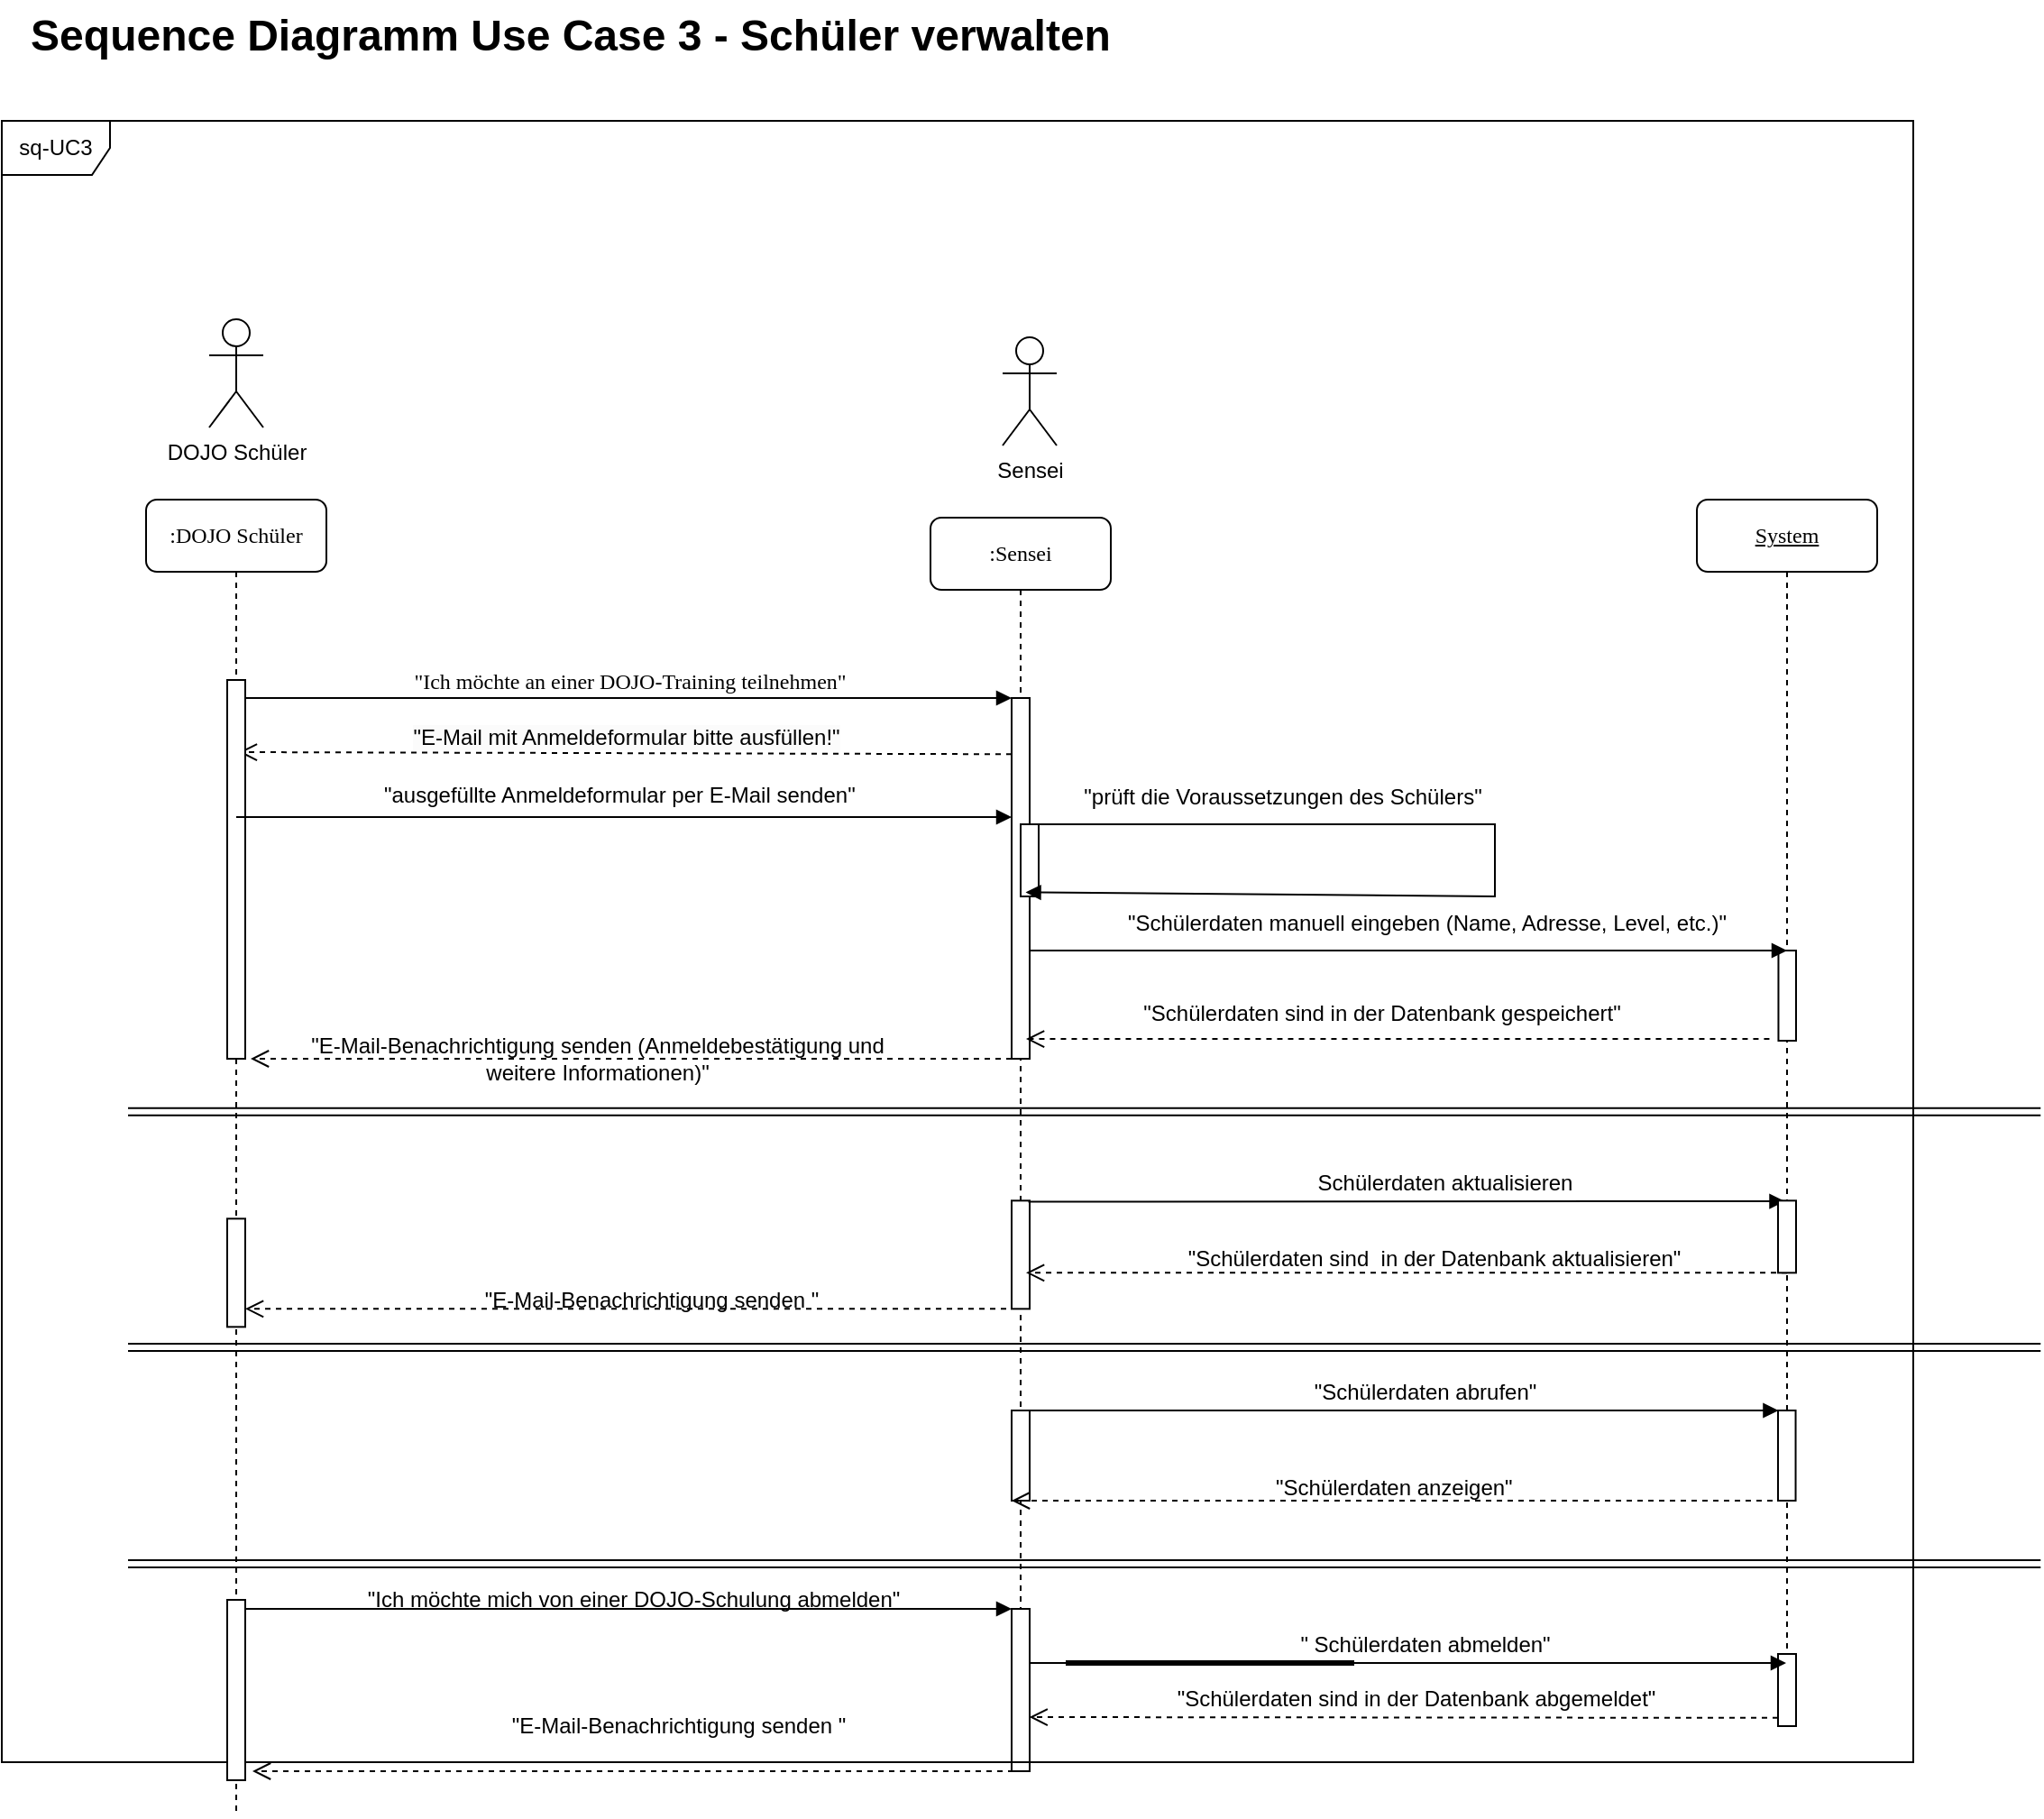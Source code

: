 <mxfile version="24.4.4" type="github">
  <diagram name="Seite-1" id="GB2Q8OnwF6qq9BIMVXFV">
    <mxGraphModel dx="2288" dy="2287" grid="1" gridSize="10" guides="1" tooltips="1" connect="1" arrows="1" fold="1" page="1" pageScale="1" pageWidth="827" pageHeight="1169" math="0" shadow="0">
      <root>
        <mxCell id="0" />
        <mxCell id="1" parent="0" />
        <mxCell id="iT4GloKtLytV3V8M5QPG-1" value="&lt;u&gt;System&lt;/u&gt;" style="shape=umlLifeline;perimeter=lifelinePerimeter;whiteSpace=wrap;html=1;container=1;collapsible=0;recursiveResize=0;outlineConnect=0;rounded=1;shadow=0;comic=0;labelBackgroundColor=none;strokeWidth=1;fontFamily=Verdana;fontSize=12;align=center;" parent="1" vertex="1">
          <mxGeometry x="960" y="80" width="100" height="680" as="geometry" />
        </mxCell>
        <mxCell id="iT4GloKtLytV3V8M5QPG-7" value="&quot;Ich möchte an einer DOJO-Training teilnehmen&quot;" style="html=1;verticalAlign=bottom;endArrow=block;entryX=0;entryY=0;labelBackgroundColor=none;fontFamily=Verdana;fontSize=12;edgeStyle=elbowEdgeStyle;elbow=vertical;" parent="1" target="iT4GloKtLytV3V8M5QPG-11" edge="1">
          <mxGeometry x="0.003" relative="1" as="geometry">
            <mxPoint x="155" y="190" as="sourcePoint" />
            <mxPoint as="offset" />
          </mxGeometry>
        </mxCell>
        <mxCell id="iT4GloKtLytV3V8M5QPG-9" value="" style="group" parent="1" vertex="1" connectable="0">
          <mxGeometry x="510" y="-70" width="512" height="830" as="geometry" />
        </mxCell>
        <mxCell id="iT4GloKtLytV3V8M5QPG-10" value=":Sensei" style="shape=umlLifeline;perimeter=lifelinePerimeter;whiteSpace=wrap;html=1;container=1;collapsible=0;recursiveResize=0;outlineConnect=0;rounded=1;shadow=0;comic=0;labelBackgroundColor=none;strokeWidth=1;fontFamily=Verdana;fontSize=12;align=center;" parent="iT4GloKtLytV3V8M5QPG-9" vertex="1">
          <mxGeometry x="25" y="160" width="100" height="660" as="geometry" />
        </mxCell>
        <mxCell id="iT4GloKtLytV3V8M5QPG-11" value="" style="html=1;points=[];perimeter=orthogonalPerimeter;rounded=0;shadow=0;comic=0;labelBackgroundColor=none;strokeWidth=1;fontFamily=Verdana;fontSize=12;align=center;" parent="iT4GloKtLytV3V8M5QPG-10" vertex="1">
          <mxGeometry x="45" y="100" width="10" height="200" as="geometry" />
        </mxCell>
        <mxCell id="iT4GloKtLytV3V8M5QPG-14" value="" style="group" parent="iT4GloKtLytV3V8M5QPG-9" vertex="1" connectable="0">
          <mxGeometry y="-20" width="160" height="140" as="geometry" />
        </mxCell>
        <mxCell id="iT4GloKtLytV3V8M5QPG-15" value="Sensei" style="shape=umlActor;verticalLabelPosition=bottom;verticalAlign=top;html=1;outlineConnect=0;" parent="iT4GloKtLytV3V8M5QPG-14" vertex="1">
          <mxGeometry x="65" y="80" width="30" height="60" as="geometry" />
        </mxCell>
        <mxCell id="iT4GloKtLytV3V8M5QPG-41" value="&lt;span style=&quot;font-size: 12px; text-align: left; background-color: rgb(251, 251, 251);&quot;&gt;&quot;E-Mail mit Anmeldeformular bitte ausfüllen!&quot;&lt;/span&gt;" style="html=1;verticalAlign=bottom;endArrow=open;dashed=1;endSize=8;curved=0;rounded=0;entryX=0.806;entryY=0.242;entryDx=0;entryDy=0;entryPerimeter=0;exitX=0.163;exitY=0.234;exitDx=0;exitDy=0;exitPerimeter=0;" parent="iT4GloKtLytV3V8M5QPG-9" edge="1">
          <mxGeometry relative="1" as="geometry">
            <mxPoint x="70.0" y="291.14" as="sourcePoint" />
            <mxPoint x="-358.57" y="290.0" as="targetPoint" />
          </mxGeometry>
        </mxCell>
        <mxCell id="iT4GloKtLytV3V8M5QPG-23" value="" style="html=1;verticalAlign=bottom;endArrow=open;dashed=1;endSize=8;labelBackgroundColor=none;fontFamily=Verdana;fontSize=12;edgeStyle=elbowEdgeStyle;elbow=vertical;entryX=0.8;entryY=0.352;entryDx=0;entryDy=0;entryPerimeter=0;" parent="iT4GloKtLytV3V8M5QPG-9" edge="1">
          <mxGeometry relative="1" as="geometry">
            <mxPoint x="-352" y="460.96" as="targetPoint" />
            <Array as="points">
              <mxPoint x="15" y="460" />
              <mxPoint x="45" y="460" />
            </Array>
            <mxPoint x="70" y="460" as="sourcePoint" />
          </mxGeometry>
        </mxCell>
        <mxCell id="ui6UdAxHdeox8us72X0l-1" value="Schülerdaten aktualisieren" style="text;html=1;align=center;verticalAlign=middle;resizable=0;points=[];autosize=1;strokeColor=none;fillColor=none;" vertex="1" parent="iT4GloKtLytV3V8M5QPG-9">
          <mxGeometry x="230" y="513.67" width="160" height="30" as="geometry" />
        </mxCell>
        <mxCell id="iT4GloKtLytV3V8M5QPG-44" value="&quot;prüft die Voraussetzungen des Schülers&quot;" style="text;html=1;align=center;verticalAlign=middle;resizable=0;points=[];autosize=1;strokeColor=none;fillColor=none;" parent="iT4GloKtLytV3V8M5QPG-9" vertex="1">
          <mxGeometry x="100" y="300" width="240" height="30" as="geometry" />
        </mxCell>
        <mxCell id="iT4GloKtLytV3V8M5QPG-4" value="" style="html=1;points=[];perimeter=orthogonalPerimeter;rounded=0;shadow=0;comic=0;labelBackgroundColor=none;strokeWidth=1;fontFamily=Verdana;fontSize=12;align=center;" parent="iT4GloKtLytV3V8M5QPG-9" vertex="1">
          <mxGeometry x="495.231" y="400" width="9.769" height="50" as="geometry" />
        </mxCell>
        <mxCell id="ui6UdAxHdeox8us72X0l-24" value="" style="html=1;points=[];perimeter=orthogonalPerimeter;rounded=0;shadow=0;comic=0;labelBackgroundColor=none;strokeWidth=1;fontFamily=Verdana;fontSize=12;align=center;" vertex="1" parent="iT4GloKtLytV3V8M5QPG-9">
          <mxGeometry x="75" y="330" width="10" height="40" as="geometry" />
        </mxCell>
        <mxCell id="ui6UdAxHdeox8us72X0l-21" value="" style="html=1;points=[];perimeter=orthogonalPerimeter;rounded=0;shadow=0;comic=0;labelBackgroundColor=none;strokeWidth=1;fontFamily=Verdana;fontSize=12;align=center;" vertex="1" parent="iT4GloKtLytV3V8M5QPG-9">
          <mxGeometry x="495.001" y="655" width="9.769" height="50" as="geometry" />
        </mxCell>
        <mxCell id="iT4GloKtLytV3V8M5QPG-17" value="" style="html=1;points=[];perimeter=orthogonalPerimeter;rounded=0;shadow=0;comic=0;labelBackgroundColor=none;strokeWidth=1;fontFamily=Verdana;fontSize=12;align=center;" parent="iT4GloKtLytV3V8M5QPG-9" vertex="1">
          <mxGeometry x="70" y="538.67" width="10" height="60" as="geometry" />
        </mxCell>
        <mxCell id="iT4GloKtLytV3V8M5QPG-18" value="" style="group" parent="iT4GloKtLytV3V8M5QPG-9" vertex="1" connectable="0">
          <mxGeometry x="125" y="543.67" width="328.75" height="30" as="geometry" />
        </mxCell>
        <mxCell id="ui6UdAxHdeox8us72X0l-2" value="&quot;&lt;span style=&quot;background-color: initial;&quot;&gt;Schülerdaten sind&amp;nbsp; in der Datenbank&amp;nbsp;&lt;/span&gt;aktualisieren&lt;span style=&quot;background-color: initial;&quot;&gt;&quot;&lt;/span&gt;" style="text;html=1;align=center;verticalAlign=middle;resizable=0;points=[];autosize=1;strokeColor=none;fillColor=none;" vertex="1" parent="iT4GloKtLytV3V8M5QPG-18">
          <mxGeometry x="28.75" y="12" width="300" height="30" as="geometry" />
        </mxCell>
        <mxCell id="iT4GloKtLytV3V8M5QPG-20" value="" style="html=1;verticalAlign=bottom;endArrow=block;labelBackgroundColor=none;fontFamily=Verdana;fontSize=12;edgeStyle=elbowEdgeStyle;elbow=vertical;" parent="iT4GloKtLytV3V8M5QPG-9" edge="1">
          <mxGeometry relative="1" as="geometry">
            <mxPoint x="79.25" y="539.24" as="sourcePoint" />
            <mxPoint x="498.75" y="539.24" as="targetPoint" />
          </mxGeometry>
        </mxCell>
        <mxCell id="iT4GloKtLytV3V8M5QPG-13" value="" style="html=1;points=[[0,0,0,0,5],[0,1,0,0,-5],[1,0,0,0,5],[1,1,0,0,-5]];perimeter=orthogonalPerimeter;outlineConnect=0;targetShapes=umlLifeline;portConstraint=eastwest;newEdgeStyle={&quot;curved&quot;:0,&quot;rounded&quot;:0};" parent="iT4GloKtLytV3V8M5QPG-9" vertex="1">
          <mxGeometry x="70" y="765" width="10" height="90" as="geometry" />
        </mxCell>
        <mxCell id="ui6UdAxHdeox8us72X0l-11" value="" style="html=1;points=[];perimeter=orthogonalPerimeter;rounded=0;shadow=0;comic=0;labelBackgroundColor=none;strokeWidth=1;fontFamily=Verdana;fontSize=12;align=center;" vertex="1" parent="iT4GloKtLytV3V8M5QPG-9">
          <mxGeometry x="495" y="790" width="10" height="40" as="geometry" />
        </mxCell>
        <mxCell id="ui6UdAxHdeox8us72X0l-12" value="" style="html=1;verticalAlign=bottom;endArrow=block;labelBackgroundColor=none;fontFamily=Verdana;fontSize=12;edgeStyle=elbowEdgeStyle;elbow=vertical;" edge="1" parent="iT4GloKtLytV3V8M5QPG-9">
          <mxGeometry relative="1" as="geometry">
            <mxPoint x="80" y="795" as="sourcePoint" />
            <mxPoint x="499.5" y="795" as="targetPoint" />
          </mxGeometry>
        </mxCell>
        <mxCell id="ui6UdAxHdeox8us72X0l-5" value="" style="html=1;verticalAlign=bottom;endArrow=open;dashed=1;endSize=8;labelBackgroundColor=none;fontFamily=Verdana;fontSize=12;edgeStyle=elbowEdgeStyle;elbow=vertical;entryX=0.8;entryY=0.352;entryDx=0;entryDy=0;entryPerimeter=0;" edge="1" parent="iT4GloKtLytV3V8M5QPG-9">
          <mxGeometry relative="1" as="geometry">
            <mxPoint x="78.01" y="579.63" as="targetPoint" />
            <Array as="points">
              <mxPoint x="445.01" y="578.67" />
              <mxPoint x="475.01" y="578.67" />
            </Array>
            <mxPoint x="500.01" y="578.67" as="sourcePoint" />
          </mxGeometry>
        </mxCell>
        <mxCell id="iT4GloKtLytV3V8M5QPG-19" value="" style="html=1;points=[];perimeter=orthogonalPerimeter;rounded=0;shadow=0;comic=0;labelBackgroundColor=none;strokeWidth=1;fontFamily=Verdana;fontSize=12;align=center;" parent="iT4GloKtLytV3V8M5QPG-9" vertex="1">
          <mxGeometry x="495" y="538.67" width="10" height="40" as="geometry" />
        </mxCell>
        <mxCell id="iT4GloKtLytV3V8M5QPG-25" value="" style="html=1;verticalAlign=bottom;endArrow=block;entryX=0;entryY=0;labelBackgroundColor=none;fontFamily=Verdana;fontSize=12;edgeStyle=elbowEdgeStyle;elbow=vertical;" parent="iT4GloKtLytV3V8M5QPG-9" edge="1">
          <mxGeometry x="0.003" relative="1" as="geometry">
            <mxPoint x="-355" y="765" as="sourcePoint" />
            <mxPoint x="70" y="765" as="targetPoint" />
            <mxPoint as="offset" />
          </mxGeometry>
        </mxCell>
        <mxCell id="ui6UdAxHdeox8us72X0l-13" value="" style="html=1;points=[];perimeter=orthogonalPerimeter;rounded=0;shadow=0;comic=0;labelBackgroundColor=none;strokeWidth=1;fontFamily=Verdana;fontSize=12;align=center;" vertex="1" parent="iT4GloKtLytV3V8M5QPG-9">
          <mxGeometry x="70" y="655" width="10" height="50" as="geometry" />
        </mxCell>
        <mxCell id="ui6UdAxHdeox8us72X0l-15" value="&quot; Schülerdaten abmelden&quot;" style="text;html=1;align=center;verticalAlign=middle;resizable=0;points=[];autosize=1;strokeColor=none;fillColor=none;" vertex="1" parent="iT4GloKtLytV3V8M5QPG-9">
          <mxGeometry x="219.37" y="770" width="160" height="30" as="geometry" />
        </mxCell>
        <mxCell id="iT4GloKtLytV3V8M5QPG-22" value="" style="html=1;verticalAlign=bottom;endArrow=open;dashed=1;endSize=8;labelBackgroundColor=none;fontFamily=Verdana;fontSize=12;edgeStyle=elbowEdgeStyle;elbow=vertical;exitX=0.017;exitY=0.995;exitDx=0;exitDy=0;exitPerimeter=0;" parent="iT4GloKtLytV3V8M5QPG-9" edge="1">
          <mxGeometry relative="1" as="geometry">
            <mxPoint x="79.83" y="825" as="targetPoint" />
            <Array as="points" />
            <mxPoint x="495.0" y="825.43" as="sourcePoint" />
          </mxGeometry>
        </mxCell>
        <mxCell id="ui6UdAxHdeox8us72X0l-16" value="&quot;&lt;span style=&quot;background-color: initial;&quot;&gt;Schülerdaten sind in der Datenbank abgemeldet&lt;/span&gt;&lt;span style=&quot;background-color: initial;&quot;&gt;&quot;&lt;/span&gt;" style="text;html=1;align=center;verticalAlign=middle;resizable=0;points=[];autosize=1;strokeColor=none;fillColor=none;" vertex="1" parent="iT4GloKtLytV3V8M5QPG-9">
          <mxGeometry x="149.37" y="800" width="290" height="30" as="geometry" />
        </mxCell>
        <mxCell id="ui6UdAxHdeox8us72X0l-20" value="" style="html=1;verticalAlign=bottom;endArrow=block;entryX=0;entryY=0;labelBackgroundColor=none;fontFamily=Verdana;fontSize=12;edgeStyle=elbowEdgeStyle;elbow=vertical;" edge="1" parent="iT4GloKtLytV3V8M5QPG-9">
          <mxGeometry x="0.003" relative="1" as="geometry">
            <mxPoint x="70.23" y="655" as="sourcePoint" />
            <mxPoint x="495.23" y="655" as="targetPoint" />
            <mxPoint as="offset" />
          </mxGeometry>
        </mxCell>
        <mxCell id="ui6UdAxHdeox8us72X0l-22" value="&quot;Schülerdaten abrufen&quot;" style="text;html=1;align=center;verticalAlign=middle;resizable=0;points=[];autosize=1;strokeColor=none;fillColor=none;" vertex="1" parent="iT4GloKtLytV3V8M5QPG-9">
          <mxGeometry x="224.37" y="630" width="150" height="30" as="geometry" />
        </mxCell>
        <mxCell id="ui6UdAxHdeox8us72X0l-4" value="&quot;&lt;span style=&quot;background-color: initial;&quot;&gt;E-Mail-Benachrichtigung senden &lt;/span&gt;&lt;span style=&quot;background-color: initial;&quot;&gt;&quot;&lt;/span&gt;" style="text;html=1;align=center;verticalAlign=middle;resizable=0;points=[];autosize=1;strokeColor=none;fillColor=none;" vertex="1" parent="iT4GloKtLytV3V8M5QPG-9">
          <mxGeometry x="-235" y="578.67" width="210" height="30" as="geometry" />
        </mxCell>
        <mxCell id="ui6UdAxHdeox8us72X0l-7" value="" style="html=1;verticalAlign=bottom;endArrow=open;dashed=1;endSize=8;labelBackgroundColor=none;fontFamily=Verdana;fontSize=12;edgeStyle=elbowEdgeStyle;elbow=vertical;entryX=0.8;entryY=0.352;entryDx=0;entryDy=0;entryPerimeter=0;" edge="1" parent="iT4GloKtLytV3V8M5QPG-9">
          <mxGeometry relative="1" as="geometry">
            <mxPoint x="70" y="705.96" as="targetPoint" />
            <Array as="points">
              <mxPoint x="437" y="705" />
              <mxPoint x="467" y="705" />
            </Array>
            <mxPoint x="492" y="705" as="sourcePoint" />
          </mxGeometry>
        </mxCell>
        <mxCell id="ui6UdAxHdeox8us72X0l-10" value="&quot;Ich möchte mich von einer DOJO-Schulung abmelden&quot;" style="text;html=1;align=center;verticalAlign=middle;resizable=0;points=[];autosize=1;strokeColor=none;fillColor=none;" vertex="1" parent="iT4GloKtLytV3V8M5QPG-9">
          <mxGeometry x="-300" y="745" width="320" height="30" as="geometry" />
        </mxCell>
        <mxCell id="ui6UdAxHdeox8us72X0l-18" value="&quot;&lt;span style=&quot;background-color: initial;&quot;&gt;E-Mail-Benachrichtigung senden &lt;/span&gt;&lt;span style=&quot;background-color: initial;&quot;&gt;&quot;&lt;/span&gt;" style="text;html=1;align=center;verticalAlign=middle;resizable=0;points=[];autosize=1;strokeColor=none;fillColor=none;" vertex="1" parent="iT4GloKtLytV3V8M5QPG-9">
          <mxGeometry x="-220" y="815" width="210" height="30" as="geometry" />
        </mxCell>
        <mxCell id="ui6UdAxHdeox8us72X0l-19" value="" style="html=1;verticalAlign=bottom;endArrow=open;dashed=1;endSize=8;labelBackgroundColor=none;fontFamily=Verdana;fontSize=12;edgeStyle=elbowEdgeStyle;elbow=vertical;entryX=0.8;entryY=0.352;entryDx=0;entryDy=0;entryPerimeter=0;" edge="1" parent="iT4GloKtLytV3V8M5QPG-9">
          <mxGeometry relative="1" as="geometry">
            <mxPoint x="-351" y="855.96" as="targetPoint" />
            <Array as="points">
              <mxPoint x="16" y="855" />
              <mxPoint x="46" y="855" />
            </Array>
            <mxPoint x="71" y="855" as="sourcePoint" />
          </mxGeometry>
        </mxCell>
        <mxCell id="ui6UdAxHdeox8us72X0l-23" value="&amp;nbsp;&quot;Schülerdaten anzeigen&quot;" style="text;html=1;align=center;verticalAlign=middle;resizable=0;points=[];autosize=1;strokeColor=none;fillColor=none;" vertex="1" parent="iT4GloKtLytV3V8M5QPG-9">
          <mxGeometry x="200" y="683" width="160" height="30" as="geometry" />
        </mxCell>
        <mxCell id="ui6UdAxHdeox8us72X0l-27" value="" style="endArrow=none;startArrow=none;endFill=0;startFill=0;endSize=8;html=1;verticalAlign=bottom;labelBackgroundColor=none;strokeWidth=3;rounded=0;" edge="1" parent="iT4GloKtLytV3V8M5QPG-9">
          <mxGeometry width="160" relative="1" as="geometry">
            <mxPoint x="100" y="795" as="sourcePoint" />
            <mxPoint x="260" y="795" as="targetPoint" />
          </mxGeometry>
        </mxCell>
        <mxCell id="iT4GloKtLytV3V8M5QPG-33" value="" style="html=1;verticalAlign=bottom;endArrow=open;dashed=1;endSize=8;labelBackgroundColor=none;fontFamily=Verdana;fontSize=12;edgeStyle=elbowEdgeStyle;elbow=vertical;entryX=0.8;entryY=0.352;entryDx=0;entryDy=0;entryPerimeter=0;" parent="iT4GloKtLytV3V8M5QPG-9" edge="1">
          <mxGeometry relative="1" as="geometry">
            <mxPoint x="-355" y="599.63" as="targetPoint" />
            <Array as="points">
              <mxPoint x="12" y="598.67" />
              <mxPoint x="42" y="598.67" />
            </Array>
            <mxPoint x="67" y="598.67" as="sourcePoint" />
          </mxGeometry>
        </mxCell>
        <mxCell id="ui6UdAxHdeox8us72X0l-31" value="" style="shape=link;html=1;rounded=0;" edge="1" parent="iT4GloKtLytV3V8M5QPG-9">
          <mxGeometry width="100" relative="1" as="geometry">
            <mxPoint x="-420" y="489.33" as="sourcePoint" />
            <mxPoint x="640.63" y="489.33" as="targetPoint" />
          </mxGeometry>
        </mxCell>
        <mxCell id="ui6UdAxHdeox8us72X0l-34" value="" style="shape=link;html=1;rounded=0;" edge="1" parent="iT4GloKtLytV3V8M5QPG-9">
          <mxGeometry width="100" relative="1" as="geometry">
            <mxPoint x="-420" y="740" as="sourcePoint" />
            <mxPoint x="640.63" y="740" as="targetPoint" />
          </mxGeometry>
        </mxCell>
        <mxCell id="iT4GloKtLytV3V8M5QPG-26" value="sq-UC3" style="shape=umlFrame;whiteSpace=wrap;html=1;pointerEvents=0;" parent="1" vertex="1">
          <mxGeometry x="20" y="-130" width="1060" height="910" as="geometry" />
        </mxCell>
        <mxCell id="iT4GloKtLytV3V8M5QPG-30" value=":DOJO Schüler" style="shape=umlLifeline;perimeter=lifelinePerimeter;whiteSpace=wrap;html=1;container=1;collapsible=0;recursiveResize=0;outlineConnect=0;rounded=1;shadow=0;comic=0;labelBackgroundColor=none;strokeWidth=1;fontFamily=Verdana;fontSize=12;align=center;" parent="1" vertex="1">
          <mxGeometry x="100" y="80" width="100" height="730" as="geometry" />
        </mxCell>
        <mxCell id="iT4GloKtLytV3V8M5QPG-31" value="" style="html=1;points=[];perimeter=orthogonalPerimeter;rounded=0;shadow=0;comic=0;labelBackgroundColor=none;strokeWidth=1;fontFamily=Verdana;fontSize=12;align=center;" parent="iT4GloKtLytV3V8M5QPG-30" vertex="1">
          <mxGeometry x="45" y="100" width="10" height="210" as="geometry" />
        </mxCell>
        <mxCell id="ui6UdAxHdeox8us72X0l-35" value="" style="html=1;points=[];perimeter=orthogonalPerimeter;rounded=0;shadow=0;comic=0;labelBackgroundColor=none;strokeWidth=1;fontFamily=Verdana;fontSize=12;align=center;" vertex="1" parent="iT4GloKtLytV3V8M5QPG-30">
          <mxGeometry x="45" y="398.67" width="10" height="60" as="geometry" />
        </mxCell>
        <mxCell id="ui6UdAxHdeox8us72X0l-36" value="" style="html=1;points=[];perimeter=orthogonalPerimeter;rounded=0;shadow=0;comic=0;labelBackgroundColor=none;strokeWidth=1;fontFamily=Verdana;fontSize=12;align=center;" vertex="1" parent="iT4GloKtLytV3V8M5QPG-30">
          <mxGeometry x="45" y="610" width="10" height="100" as="geometry" />
        </mxCell>
        <mxCell id="iT4GloKtLytV3V8M5QPG-28" value="DOJO Schüler" style="shape=umlActor;verticalLabelPosition=bottom;verticalAlign=top;html=1;outlineConnect=0;" parent="1" vertex="1">
          <mxGeometry x="135" y="-20" width="30" height="60" as="geometry" />
        </mxCell>
        <mxCell id="iT4GloKtLytV3V8M5QPG-3" value="" style="group" parent="1" vertex="1" connectable="0">
          <mxGeometry x="588" y="330" width="422" height="50" as="geometry" />
        </mxCell>
        <mxCell id="iT4GloKtLytV3V8M5QPG-5" value="" style="html=1;verticalAlign=bottom;endArrow=block;labelBackgroundColor=none;fontFamily=Verdana;fontSize=12;edgeStyle=elbowEdgeStyle;elbow=vertical;" parent="iT4GloKtLytV3V8M5QPG-3" edge="1">
          <mxGeometry relative="1" as="geometry">
            <mxPoint x="1.954" as="sourcePoint" />
            <mxPoint x="422" as="targetPoint" />
          </mxGeometry>
        </mxCell>
        <mxCell id="iT4GloKtLytV3V8M5QPG-6" value="" style="html=1;verticalAlign=bottom;endArrow=open;dashed=1;endSize=8;labelBackgroundColor=none;fontFamily=Verdana;fontSize=12;edgeStyle=elbowEdgeStyle;elbow=vertical;entryX=0.8;entryY=0.352;entryDx=0;entryDy=0;entryPerimeter=0;" parent="iT4GloKtLytV3V8M5QPG-3" edge="1">
          <mxGeometry relative="1" as="geometry">
            <mxPoint y="50.0" as="targetPoint" />
            <Array as="points">
              <mxPoint x="358.505" y="49.04" />
              <mxPoint x="387.81" y="49.04" />
            </Array>
            <mxPoint x="412.231" y="49.04" as="sourcePoint" />
          </mxGeometry>
        </mxCell>
        <mxCell id="iT4GloKtLytV3V8M5QPG-46" value="&lt;p class=&quot;MsoNormal&quot;&gt;&quot;Schülerdaten manuell eingeben (Name, Adresse, Level, etc.)&quot;&lt;/p&gt;" style="text;html=1;align=center;verticalAlign=middle;resizable=0;points=[];autosize=1;strokeColor=none;fillColor=none;" parent="iT4GloKtLytV3V8M5QPG-3" vertex="1">
          <mxGeometry x="41.997" y="-40" width="360" height="50" as="geometry" />
        </mxCell>
        <mxCell id="iT4GloKtLytV3V8M5QPG-47" value="&quot;&lt;span style=&quot;background-color: initial;&quot;&gt;Schülerdaten sind in der Datenbank ge&lt;/span&gt;speichert&lt;span style=&quot;background-color: initial;&quot;&gt;&quot;&lt;/span&gt;" style="text;html=1;align=center;verticalAlign=middle;resizable=0;points=[];autosize=1;strokeColor=none;fillColor=none;" parent="iT4GloKtLytV3V8M5QPG-3" vertex="1">
          <mxGeometry x="52" y="20" width="290" height="30" as="geometry" />
        </mxCell>
        <mxCell id="iT4GloKtLytV3V8M5QPG-38" value="&lt;p class=&quot;MsoNormal&quot;&gt;&lt;br&gt;&lt;/p&gt;" style="text;html=1;align=left;verticalAlign=middle;resizable=0;points=[];autosize=1;strokeColor=none;fillColor=none;" parent="1" vertex="1">
          <mxGeometry x="220" y="198" width="20" height="50" as="geometry" />
        </mxCell>
        <mxCell id="iT4GloKtLytV3V8M5QPG-40" value="&quot;ausgefüllte Anmeldeformular per E-Mail senden&quot;" style="text;whiteSpace=wrap;" parent="1" vertex="1">
          <mxGeometry x="230" y="230" width="300" height="40" as="geometry" />
        </mxCell>
        <mxCell id="iT4GloKtLytV3V8M5QPG-43" value="" style="html=1;verticalAlign=bottom;endArrow=block;curved=0;rounded=0;" parent="1" source="iT4GloKtLytV3V8M5QPG-30" edge="1">
          <mxGeometry width="80" relative="1" as="geometry">
            <mxPoint x="150" y="260" as="sourcePoint" />
            <mxPoint x="580" y="256" as="targetPoint" />
          </mxGeometry>
        </mxCell>
        <mxCell id="iT4GloKtLytV3V8M5QPG-49" value="&quot;&lt;span style=&quot;background-color: initial;&quot;&gt;E-Mail-Benachrichtigung senden (Anmeldebestätigung und&lt;br/&gt;weitere Informationen)&lt;/span&gt;&lt;span style=&quot;background-color: initial;&quot;&gt;&quot;&lt;/span&gt;" style="text;html=1;align=center;verticalAlign=middle;resizable=0;points=[];autosize=1;strokeColor=none;fillColor=none;" parent="1" vertex="1">
          <mxGeometry x="180" y="370" width="340" height="40" as="geometry" />
        </mxCell>
        <mxCell id="ui6UdAxHdeox8us72X0l-14" value="" style="html=1;verticalAlign=bottom;labelBackgroundColor=none;endArrow=block;endFill=1;rounded=0;entryX=0.276;entryY=0.943;entryDx=0;entryDy=0;entryPerimeter=0;" edge="1" parent="1" target="ui6UdAxHdeox8us72X0l-24">
          <mxGeometry width="160" relative="1" as="geometry">
            <mxPoint x="588" y="260" as="sourcePoint" />
            <mxPoint x="610" y="300" as="targetPoint" />
            <Array as="points">
              <mxPoint x="848" y="260" />
              <mxPoint x="848" y="300" />
            </Array>
          </mxGeometry>
        </mxCell>
        <mxCell id="ui6UdAxHdeox8us72X0l-26" value="&lt;b&gt;&lt;font style=&quot;font-size: 24px;&quot;&gt;Sequence Diagramm Use Case 3 - Schüler verwalten&lt;/font&gt;&lt;/b&gt;" style="text;html=1;align=center;verticalAlign=middle;resizable=0;points=[];autosize=1;strokeColor=none;fillColor=none;" vertex="1" parent="1">
          <mxGeometry x="25" y="-197" width="620" height="40" as="geometry" />
        </mxCell>
        <mxCell id="ui6UdAxHdeox8us72X0l-33" value="" style="shape=link;html=1;rounded=0;" edge="1" parent="1">
          <mxGeometry width="100" relative="1" as="geometry">
            <mxPoint x="90" y="550" as="sourcePoint" />
            <mxPoint x="1150.63" y="550" as="targetPoint" />
          </mxGeometry>
        </mxCell>
      </root>
    </mxGraphModel>
  </diagram>
</mxfile>

